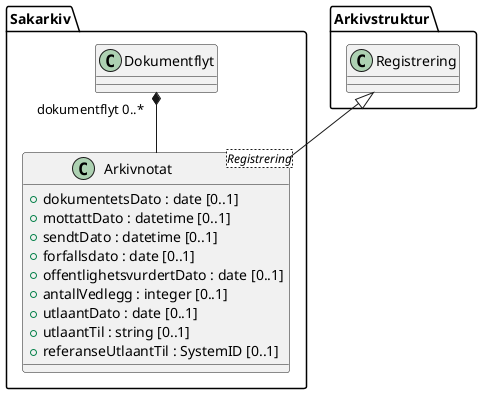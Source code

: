 @startuml
skinparam nodesep 100
class Sakarkiv.Arkivnotat <Registrering> {
  +dokumentetsDato : date [0..1]
  +mottattDato : datetime [0..1]
  +sendtDato : datetime [0..1]
  +forfallsdato : date [0..1]
  +offentlighetsvurdertDato : date [0..1]
  +antallVedlegg : integer [0..1]
  +utlaantDato : date [0..1]
  +utlaantTil : string [0..1]
  +referanseUtlaantTil : SystemID [0..1]
}
Sakarkiv.Dokumentflyt "dokumentflyt 0..*" *-- Sakarkiv.Arkivnotat
Arkivstruktur.Registrering <|-- Sakarkiv.Arkivnotat
@enduml
